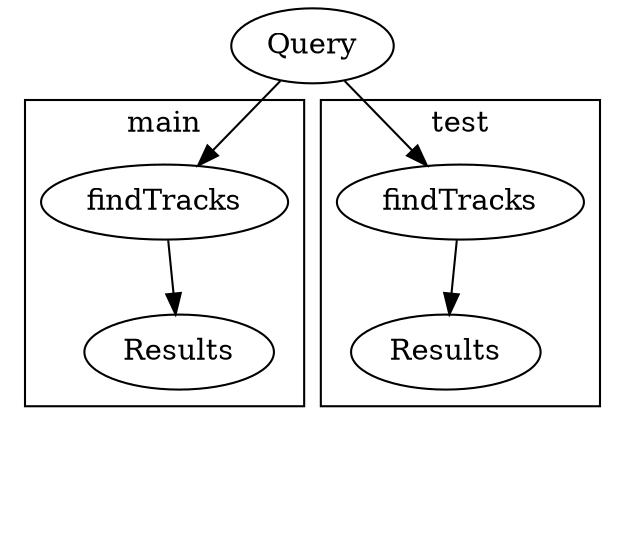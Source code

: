 digraph {
    subgraph cluster_0 {
        label=main
        class="rounded"

        System[label="findTracks"]
        Result[label="Results"]
    }

    subgraph cluster_1 {
        class="rounded"
        label=test

        System2[label="findTracks"]
        Result2[label="Results"]
    }

    Input[label=Query class="disabled"]
    Relation[label="≠" style=invis]

    Input -> System[class="disabled"]
    Input -> System2[class="disabled"]
    System -> Result
    System2 -> Result2

    Result -> Relation[style=invis]
    Result2 -> Relation[style=invis]

}
